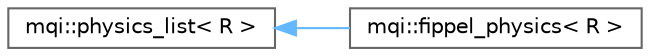 digraph "Graphical Class Hierarchy"
{
 // LATEX_PDF_SIZE
  bgcolor="transparent";
  edge [fontname=Helvetica,fontsize=10,labelfontname=Helvetica,labelfontsize=10];
  node [fontname=Helvetica,fontsize=10,shape=box,height=0.2,width=0.4];
  rankdir="LR";
  Node0 [id="Node000000",label="mqi::physics_list\< R \>",height=0.2,width=0.4,color="grey40", fillcolor="white", style="filled",URL="$classmqi_1_1physics__list.html",tooltip="A class to manage physics parameters and settings for the simulation."];
  Node0 -> Node1 [id="edge29_Node000000_Node000001",dir="back",color="steelblue1",style="solid",tooltip=" "];
  Node1 [id="Node000001",label="mqi::fippel_physics\< R \>",height=0.2,width=0.4,color="grey40", fillcolor="white", style="filled",URL="$classmqi_1_1fippel__physics.html",tooltip="A physics list that defines the Fippel model for proton transport."];
}
